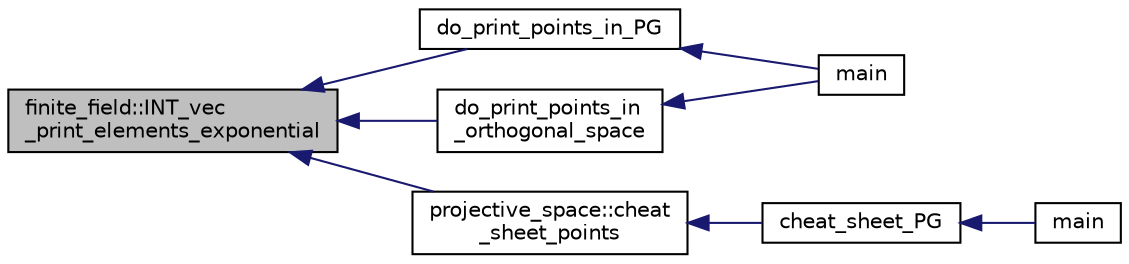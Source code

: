 digraph "finite_field::INT_vec_print_elements_exponential"
{
  edge [fontname="Helvetica",fontsize="10",labelfontname="Helvetica",labelfontsize="10"];
  node [fontname="Helvetica",fontsize="10",shape=record];
  rankdir="LR";
  Node6424 [label="finite_field::INT_vec\l_print_elements_exponential",height=0.2,width=0.4,color="black", fillcolor="grey75", style="filled", fontcolor="black"];
  Node6424 -> Node6425 [dir="back",color="midnightblue",fontsize="10",style="solid",fontname="Helvetica"];
  Node6425 [label="do_print_points_in_PG",height=0.2,width=0.4,color="black", fillcolor="white", style="filled",URL="$d4/d67/geometry_8h.html#a1f9d5f6be1a33eea7339c4e8ada45fef"];
  Node6425 -> Node6426 [dir="back",color="midnightblue",fontsize="10",style="solid",fontname="Helvetica"];
  Node6426 [label="main",height=0.2,width=0.4,color="black", fillcolor="white", style="filled",URL="$d0/d2f/process_8_c.html#a3c04138a5bfe5d72780bb7e82a18e627"];
  Node6424 -> Node6427 [dir="back",color="midnightblue",fontsize="10",style="solid",fontname="Helvetica"];
  Node6427 [label="do_print_points_in\l_orthogonal_space",height=0.2,width=0.4,color="black", fillcolor="white", style="filled",URL="$d4/d67/geometry_8h.html#ad99ca45c73f89c9931450224e5ee4c30"];
  Node6427 -> Node6426 [dir="back",color="midnightblue",fontsize="10",style="solid",fontname="Helvetica"];
  Node6424 -> Node6428 [dir="back",color="midnightblue",fontsize="10",style="solid",fontname="Helvetica"];
  Node6428 [label="projective_space::cheat\l_sheet_points",height=0.2,width=0.4,color="black", fillcolor="white", style="filled",URL="$d2/d17/classprojective__space.html#afad07ce0528c10014933e72daf13a9fc"];
  Node6428 -> Node6429 [dir="back",color="midnightblue",fontsize="10",style="solid",fontname="Helvetica"];
  Node6429 [label="cheat_sheet_PG",height=0.2,width=0.4,color="black", fillcolor="white", style="filled",URL="$d6/dd8/cheat__sheet___p_g_8_c.html#a11692793a59b9f0d2f21395f5609783d"];
  Node6429 -> Node6430 [dir="back",color="midnightblue",fontsize="10",style="solid",fontname="Helvetica"];
  Node6430 [label="main",height=0.2,width=0.4,color="black", fillcolor="white", style="filled",URL="$d6/dd8/cheat__sheet___p_g_8_c.html#a3c04138a5bfe5d72780bb7e82a18e627"];
}
